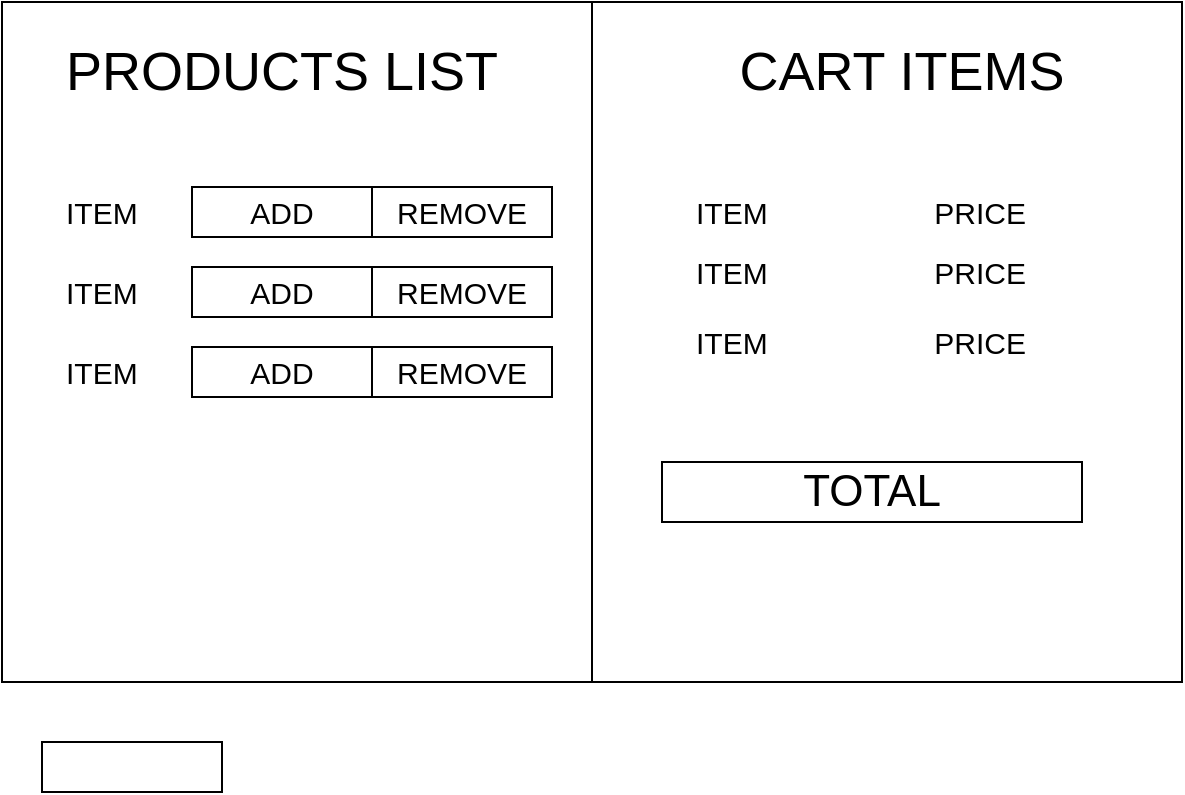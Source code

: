 <mxfile version="20.8.15" type="device"><diagram name="Page-1" id="V7g9PvEYhdd_cil5HnAD"><mxGraphModel dx="794" dy="462" grid="1" gridSize="10" guides="1" tooltips="1" connect="1" arrows="1" fold="1" page="1" pageScale="1" pageWidth="850" pageHeight="1100" math="0" shadow="0"><root><mxCell id="0"/><mxCell id="1" parent="0"/><mxCell id="7qhV-DWHZgE1Y2ze9acc-1" value="" style="rounded=0;whiteSpace=wrap;html=1;" vertex="1" parent="1"><mxGeometry x="130" y="50" width="590" height="340" as="geometry"/></mxCell><mxCell id="7qhV-DWHZgE1Y2ze9acc-2" value="" style="endArrow=none;html=1;rounded=0;entryX=0.5;entryY=0;entryDx=0;entryDy=0;exitX=0.5;exitY=1;exitDx=0;exitDy=0;" edge="1" parent="1" source="7qhV-DWHZgE1Y2ze9acc-1" target="7qhV-DWHZgE1Y2ze9acc-1"><mxGeometry width="50" height="50" relative="1" as="geometry"><mxPoint x="380" y="230" as="sourcePoint"/><mxPoint x="430" y="180" as="targetPoint"/></mxGeometry></mxCell><mxCell id="7qhV-DWHZgE1Y2ze9acc-3" value="PRODUCTS LIST" style="text;html=1;strokeColor=none;fillColor=none;align=center;verticalAlign=middle;whiteSpace=wrap;rounded=0;fontSize=27;" vertex="1" parent="1"><mxGeometry x="160" y="70" width="220" height="30" as="geometry"/></mxCell><mxCell id="7qhV-DWHZgE1Y2ze9acc-4" value="CART ITEMS" style="text;html=1;strokeColor=none;fillColor=none;align=center;verticalAlign=middle;whiteSpace=wrap;rounded=0;fontSize=27;" vertex="1" parent="1"><mxGeometry x="470" y="70" width="220" height="30" as="geometry"/></mxCell><mxCell id="7qhV-DWHZgE1Y2ze9acc-9" value="" style="group" vertex="1" connectable="0" parent="1"><mxGeometry x="160" y="140" width="245" height="30" as="geometry"/></mxCell><mxCell id="7qhV-DWHZgE1Y2ze9acc-6" value="&lt;div style=&quot;&quot;&gt;&lt;span style=&quot;background-color: initial;&quot;&gt;ITEM&lt;/span&gt;&lt;/div&gt;" style="text;html=1;strokeColor=none;fillColor=none;align=left;verticalAlign=middle;whiteSpace=wrap;rounded=0;fontSize=15;" vertex="1" parent="7qhV-DWHZgE1Y2ze9acc-9"><mxGeometry width="220" height="30" as="geometry"/></mxCell><mxCell id="7qhV-DWHZgE1Y2ze9acc-7" value="ADD" style="rounded=0;whiteSpace=wrap;html=1;fontSize=15;" vertex="1" parent="7qhV-DWHZgE1Y2ze9acc-9"><mxGeometry x="65" y="2.5" width="90" height="25" as="geometry"/></mxCell><mxCell id="7qhV-DWHZgE1Y2ze9acc-8" value="REMOVE" style="rounded=0;whiteSpace=wrap;html=1;fontSize=15;" vertex="1" parent="7qhV-DWHZgE1Y2ze9acc-9"><mxGeometry x="155" y="2.5" width="90" height="25" as="geometry"/></mxCell><mxCell id="7qhV-DWHZgE1Y2ze9acc-10" value="" style="group" vertex="1" connectable="0" parent="1"><mxGeometry x="160" y="180" width="245" height="30" as="geometry"/></mxCell><mxCell id="7qhV-DWHZgE1Y2ze9acc-11" value="&lt;div style=&quot;&quot;&gt;&lt;span style=&quot;background-color: initial;&quot;&gt;ITEM&lt;/span&gt;&lt;/div&gt;" style="text;html=1;strokeColor=none;fillColor=none;align=left;verticalAlign=middle;whiteSpace=wrap;rounded=0;fontSize=15;" vertex="1" parent="7qhV-DWHZgE1Y2ze9acc-10"><mxGeometry width="220" height="30" as="geometry"/></mxCell><mxCell id="7qhV-DWHZgE1Y2ze9acc-12" value="ADD" style="rounded=0;whiteSpace=wrap;html=1;fontSize=15;" vertex="1" parent="7qhV-DWHZgE1Y2ze9acc-10"><mxGeometry x="65" y="2.5" width="90" height="25" as="geometry"/></mxCell><mxCell id="7qhV-DWHZgE1Y2ze9acc-13" value="REMOVE" style="rounded=0;whiteSpace=wrap;html=1;fontSize=15;" vertex="1" parent="7qhV-DWHZgE1Y2ze9acc-10"><mxGeometry x="155" y="2.5" width="90" height="25" as="geometry"/></mxCell><mxCell id="7qhV-DWHZgE1Y2ze9acc-19" value="" style="group" vertex="1" connectable="0" parent="1"><mxGeometry x="160" y="220" width="245" height="30" as="geometry"/></mxCell><mxCell id="7qhV-DWHZgE1Y2ze9acc-20" value="&lt;div style=&quot;&quot;&gt;&lt;span style=&quot;background-color: initial;&quot;&gt;ITEM&lt;/span&gt;&lt;/div&gt;" style="text;html=1;strokeColor=none;fillColor=none;align=left;verticalAlign=middle;whiteSpace=wrap;rounded=0;fontSize=15;" vertex="1" parent="7qhV-DWHZgE1Y2ze9acc-19"><mxGeometry width="220" height="30" as="geometry"/></mxCell><mxCell id="7qhV-DWHZgE1Y2ze9acc-21" value="ADD" style="rounded=0;whiteSpace=wrap;html=1;fontSize=15;" vertex="1" parent="7qhV-DWHZgE1Y2ze9acc-19"><mxGeometry x="65" y="2.5" width="90" height="25" as="geometry"/></mxCell><mxCell id="7qhV-DWHZgE1Y2ze9acc-22" value="REMOVE" style="rounded=0;whiteSpace=wrap;html=1;fontSize=15;" vertex="1" parent="7qhV-DWHZgE1Y2ze9acc-19"><mxGeometry x="155" y="2.5" width="90" height="25" as="geometry"/></mxCell><mxCell id="7qhV-DWHZgE1Y2ze9acc-25" value="" style="group" vertex="1" connectable="0" parent="1"><mxGeometry x="475" y="135" width="245" height="40" as="geometry"/></mxCell><mxCell id="7qhV-DWHZgE1Y2ze9acc-26" value="&lt;div style=&quot;&quot;&gt;&lt;span style=&quot;background-color: initial;&quot;&gt;ITEM&amp;nbsp; &amp;nbsp; &amp;nbsp; &amp;nbsp; &amp;nbsp; &amp;nbsp; &amp;nbsp; &amp;nbsp; &amp;nbsp; &amp;nbsp; PRICE&lt;/span&gt;&lt;/div&gt;" style="text;html=1;strokeColor=none;fillColor=none;align=left;verticalAlign=middle;whiteSpace=wrap;rounded=0;fontSize=15;" vertex="1" parent="7qhV-DWHZgE1Y2ze9acc-25"><mxGeometry width="220" height="40" as="geometry"/></mxCell><mxCell id="7qhV-DWHZgE1Y2ze9acc-29" value="" style="group" vertex="1" connectable="0" parent="1"><mxGeometry x="475" y="170" width="245" height="30" as="geometry"/></mxCell><mxCell id="7qhV-DWHZgE1Y2ze9acc-30" value="&lt;div style=&quot;&quot;&gt;&lt;span style=&quot;background-color: initial;&quot;&gt;ITEM&amp;nbsp; &amp;nbsp; &amp;nbsp; &amp;nbsp; &amp;nbsp; &amp;nbsp; &amp;nbsp; &amp;nbsp; &amp;nbsp; &amp;nbsp; PRICE&lt;/span&gt;&lt;/div&gt;" style="text;html=1;strokeColor=none;fillColor=none;align=left;verticalAlign=middle;whiteSpace=wrap;rounded=0;fontSize=15;" vertex="1" parent="7qhV-DWHZgE1Y2ze9acc-29"><mxGeometry width="220" height="30" as="geometry"/></mxCell><mxCell id="7qhV-DWHZgE1Y2ze9acc-31" value="" style="group" vertex="1" connectable="0" parent="1"><mxGeometry x="475" y="205" width="245" height="30" as="geometry"/></mxCell><mxCell id="7qhV-DWHZgE1Y2ze9acc-32" value="&lt;div style=&quot;&quot;&gt;&lt;span style=&quot;background-color: initial;&quot;&gt;ITEM&amp;nbsp; &amp;nbsp; &amp;nbsp; &amp;nbsp; &amp;nbsp; &amp;nbsp; &amp;nbsp; &amp;nbsp; &amp;nbsp; &amp;nbsp; PRICE&lt;/span&gt;&lt;/div&gt;" style="text;html=1;strokeColor=none;fillColor=none;align=left;verticalAlign=middle;whiteSpace=wrap;rounded=0;fontSize=15;" vertex="1" parent="7qhV-DWHZgE1Y2ze9acc-31"><mxGeometry width="220" height="30" as="geometry"/></mxCell><mxCell id="7qhV-DWHZgE1Y2ze9acc-33" value="TOTAL" style="rounded=0;whiteSpace=wrap;html=1;fontSize=22;" vertex="1" parent="1"><mxGeometry x="460" y="280" width="210" height="30" as="geometry"/></mxCell><mxCell id="7qhV-DWHZgE1Y2ze9acc-34" value="" style="rounded=0;whiteSpace=wrap;html=1;fontSize=15;" vertex="1" parent="1"><mxGeometry x="150" y="420" width="90" height="25" as="geometry"/></mxCell></root></mxGraphModel></diagram></mxfile>